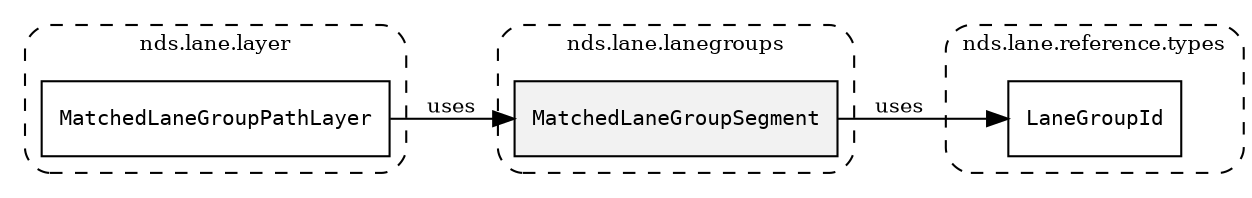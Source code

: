 /**
 * This dot file creates symbol collaboration diagram for MatchedLaneGroupSegment.
 */
digraph ZSERIO
{
    node [shape=box, fontsize=10];
    rankdir="LR";
    fontsize=10;
    tooltip="MatchedLaneGroupSegment collaboration diagram";

    subgraph "cluster_nds.lane.lanegroups"
    {
        style="dashed, rounded";
        label="nds.lane.lanegroups";
        tooltip="Package nds.lane.lanegroups";
        href="../../../content/packages/nds.lane.lanegroups.html#Package-nds-lane-lanegroups";
        target="_parent";

        "MatchedLaneGroupSegment" [style="filled", fillcolor="#0000000D", target="_parent", label=<<font face="monospace"><table align="center" border="0" cellspacing="0" cellpadding="0"><tr><td href="../../../content/packages/nds.lane.lanegroups.html#Structure-MatchedLaneGroupSegment" title="Structure defined in nds.lane.lanegroups">MatchedLaneGroupSegment</td></tr></table></font>>];
    }

    subgraph "cluster_nds.lane.reference.types"
    {
        style="dashed, rounded";
        label="nds.lane.reference.types";
        tooltip="Package nds.lane.reference.types";
        href="../../../content/packages/nds.lane.reference.types.html#Package-nds-lane-reference-types";
        target="_parent";

        "LaneGroupId" [target="_parent", label=<<font face="monospace"><table align="center" border="0" cellspacing="0" cellpadding="0"><tr><td href="../../../content/packages/nds.lane.reference.types.html#Subtype-LaneGroupId" title="Subtype defined in nds.lane.reference.types">LaneGroupId</td></tr></table></font>>];
    }

    subgraph "cluster_nds.lane.layer"
    {
        style="dashed, rounded";
        label="nds.lane.layer";
        tooltip="Package nds.lane.layer";
        href="../../../content/packages/nds.lane.layer.html#Package-nds-lane-layer";
        target="_parent";

        "MatchedLaneGroupPathLayer" [target="_parent", label=<<font face="monospace"><table align="center" border="0" cellspacing="0" cellpadding="0"><tr><td href="../../../content/packages/nds.lane.layer.html#Structure-MatchedLaneGroupPathLayer" title="Structure defined in nds.lane.layer">MatchedLaneGroupPathLayer</td></tr></table></font>>];
    }

    "MatchedLaneGroupSegment" -> "LaneGroupId" [label="uses", fontsize=10];
    "MatchedLaneGroupPathLayer" -> "MatchedLaneGroupSegment" [label="uses", fontsize=10];
}
